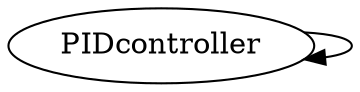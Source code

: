 /* Created by mdot for Matlab */
digraph m2html {
  PIDcontroller -> PIDcontroller;

  PIDcontroller [URL="PIDcontroller.html"];
}